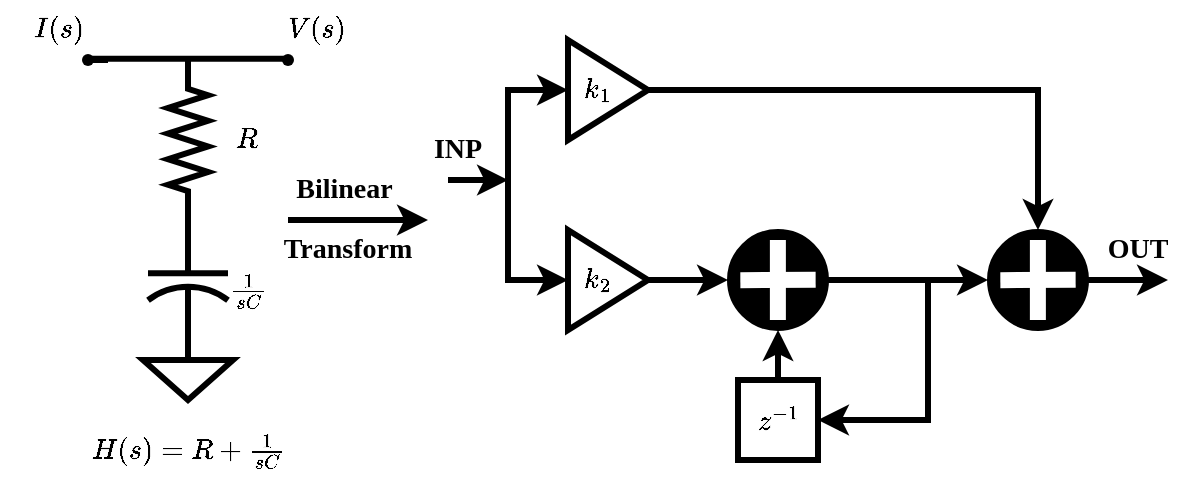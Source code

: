 <mxfile version="24.5.2" type="github">
  <diagram name="Page-1" id="bVHgysNPun7X5iw48nHt">
    <mxGraphModel dx="724" dy="360" grid="1" gridSize="10" guides="1" tooltips="1" connect="1" arrows="1" fold="1" page="1" pageScale="1" pageWidth="827" pageHeight="1169" math="1" shadow="0">
      <root>
        <mxCell id="0" />
        <mxCell id="1" parent="0" />
        <mxCell id="7MlnEK7nIABCVcxeKc2r-1" value="" style="pointerEvents=1;verticalLabelPosition=bottom;shadow=0;dashed=0;align=center;html=1;verticalAlign=top;shape=mxgraph.electrical.resistors.resistor_2;rotation=90;strokeWidth=3;" vertex="1" parent="1">
          <mxGeometry x="160" y="170" width="80" height="20" as="geometry" />
        </mxCell>
        <mxCell id="7MlnEK7nIABCVcxeKc2r-2" value="" style="pointerEvents=1;verticalLabelPosition=bottom;shadow=0;dashed=0;align=center;html=1;verticalAlign=top;shape=mxgraph.electrical.capacitors.capacitor_2;rotation=90;strokeWidth=3;" vertex="1" parent="1">
          <mxGeometry x="166.25" y="230" width="67.5" height="40" as="geometry" />
        </mxCell>
        <mxCell id="7MlnEK7nIABCVcxeKc2r-4" value="" style="pointerEvents=1;verticalLabelPosition=bottom;shadow=0;dashed=0;align=center;html=1;verticalAlign=top;shape=mxgraph.electrical.signal_sources.signal_ground;strokeWidth=3;" vertex="1" parent="1">
          <mxGeometry x="177.5" y="280" width="45" height="30" as="geometry" />
        </mxCell>
        <mxCell id="7MlnEK7nIABCVcxeKc2r-5" value="" style="endArrow=none;html=1;rounded=0;strokeWidth=3;" edge="1" parent="1">
          <mxGeometry width="50" height="50" relative="1" as="geometry">
            <mxPoint x="150" y="139.41" as="sourcePoint" />
            <mxPoint x="250" y="139.41" as="targetPoint" />
          </mxGeometry>
        </mxCell>
        <mxCell id="7MlnEK7nIABCVcxeKc2r-6" value="" style="shape=waypoint;sketch=0;fillStyle=solid;size=6;pointerEvents=1;points=[];fillColor=none;resizable=0;rotatable=0;perimeter=centerPerimeter;snapToPoint=1;" vertex="1" parent="1">
          <mxGeometry x="240" y="130" width="20" height="20" as="geometry" />
        </mxCell>
        <mxCell id="7MlnEK7nIABCVcxeKc2r-8" value="" style="endArrow=none;html=1;rounded=0;strokeWidth=3;" edge="1" parent="1" target="7MlnEK7nIABCVcxeKc2r-7">
          <mxGeometry width="50" height="50" relative="1" as="geometry">
            <mxPoint x="160" y="140" as="sourcePoint" />
            <mxPoint x="260" y="140" as="targetPoint" />
          </mxGeometry>
        </mxCell>
        <mxCell id="7MlnEK7nIABCVcxeKc2r-7" value="" style="shape=waypoint;sketch=0;fillStyle=solid;size=6;pointerEvents=1;points=[];fillColor=none;resizable=0;rotatable=0;perimeter=centerPerimeter;snapToPoint=1;" vertex="1" parent="1">
          <mxGeometry x="140" y="130" width="20" height="20" as="geometry" />
        </mxCell>
        <mxCell id="7MlnEK7nIABCVcxeKc2r-9" value="&lt;font style=&quot;font-size: 14px;&quot; face=&quot;Times New Roman&quot;&gt;&lt;b&gt;\(R\)&lt;/b&gt;&lt;/font&gt;" style="text;html=1;align=center;verticalAlign=middle;whiteSpace=wrap;rounded=0;" vertex="1" parent="1">
          <mxGeometry x="200" y="165" width="60" height="30" as="geometry" />
        </mxCell>
        <mxCell id="7MlnEK7nIABCVcxeKc2r-10" value="\(\frac{1}{sC}\)" style="text;html=1;align=center;verticalAlign=middle;whiteSpace=wrap;rounded=0;" vertex="1" parent="1">
          <mxGeometry x="200" y="240" width="60" height="30" as="geometry" />
        </mxCell>
        <mxCell id="7MlnEK7nIABCVcxeKc2r-11" value="\(I(s)\)" style="text;html=1;align=center;verticalAlign=middle;whiteSpace=wrap;rounded=0;" vertex="1" parent="1">
          <mxGeometry x="106.25" y="110" width="60" height="30" as="geometry" />
        </mxCell>
        <mxCell id="7MlnEK7nIABCVcxeKc2r-12" value="\(V(s)\)" style="text;html=1;align=center;verticalAlign=middle;whiteSpace=wrap;rounded=0;" vertex="1" parent="1">
          <mxGeometry x="233.75" y="110" width="60" height="30" as="geometry" />
        </mxCell>
        <mxCell id="7MlnEK7nIABCVcxeKc2r-13" value="" style="endArrow=classic;html=1;rounded=0;strokeWidth=3;" edge="1" parent="1">
          <mxGeometry width="50" height="50" relative="1" as="geometry">
            <mxPoint x="250" y="220" as="sourcePoint" />
            <mxPoint x="320" y="220" as="targetPoint" />
          </mxGeometry>
        </mxCell>
        <mxCell id="7MlnEK7nIABCVcxeKc2r-14" value="&lt;font style=&quot;font-size: 14px;&quot; face=&quot;Times New Roman&quot;&gt;&lt;b&gt;Bilinear&amp;nbsp;&lt;/b&gt;&lt;/font&gt;" style="text;html=1;align=center;verticalAlign=middle;whiteSpace=wrap;rounded=0;" vertex="1" parent="1">
          <mxGeometry x="250" y="190" width="60" height="30" as="geometry" />
        </mxCell>
        <mxCell id="7MlnEK7nIABCVcxeKc2r-15" value="&lt;font style=&quot;font-size: 14px;&quot; face=&quot;Times New Roman&quot;&gt;&lt;b&gt;Transform&lt;/b&gt;&lt;/font&gt;" style="text;html=1;align=center;verticalAlign=middle;whiteSpace=wrap;rounded=0;" vertex="1" parent="1">
          <mxGeometry x="250" y="220" width="60" height="30" as="geometry" />
        </mxCell>
        <mxCell id="7MlnEK7nIABCVcxeKc2r-16" value="" style="triangle;whiteSpace=wrap;html=1;strokeWidth=3;" vertex="1" parent="1">
          <mxGeometry x="390" y="130" width="40" height="50" as="geometry" />
        </mxCell>
        <mxCell id="7MlnEK7nIABCVcxeKc2r-17" value="" style="triangle;whiteSpace=wrap;html=1;strokeWidth=3;" vertex="1" parent="1">
          <mxGeometry x="390" y="225" width="40" height="50" as="geometry" />
        </mxCell>
        <mxCell id="7MlnEK7nIABCVcxeKc2r-18" value="" style="ellipse;whiteSpace=wrap;html=1;aspect=fixed;fillColor=#000000;" vertex="1" parent="1">
          <mxGeometry x="470" y="225" width="50" height="50" as="geometry" />
        </mxCell>
        <mxCell id="7MlnEK7nIABCVcxeKc2r-19" value="" style="endArrow=none;html=1;rounded=0;strokeColor=#FFFFFF;strokeWidth=8;entryX=0.953;entryY=0.497;entryDx=0;entryDy=0;entryPerimeter=0;" edge="1" parent="1">
          <mxGeometry width="50" height="50" relative="1" as="geometry">
            <mxPoint x="476.17" y="250.08" as="sourcePoint" />
            <mxPoint x="513.82" y="249.93" as="targetPoint" />
          </mxGeometry>
        </mxCell>
        <mxCell id="7MlnEK7nIABCVcxeKc2r-20" value="" style="endArrow=none;html=1;rounded=0;strokeColor=#FFFFFF;strokeWidth=8;entryX=0.5;entryY=0;entryDx=0;entryDy=0;" edge="1" parent="1">
          <mxGeometry width="50" height="50" relative="1" as="geometry">
            <mxPoint x="494.94" y="270" as="sourcePoint" />
            <mxPoint x="494.94" y="230" as="targetPoint" />
          </mxGeometry>
        </mxCell>
        <mxCell id="7MlnEK7nIABCVcxeKc2r-22" value="" style="endArrow=classic;html=1;rounded=0;strokeWidth=3;" edge="1" parent="1" source="7MlnEK7nIABCVcxeKc2r-17">
          <mxGeometry width="50" height="50" relative="1" as="geometry">
            <mxPoint x="420" y="290" as="sourcePoint" />
            <mxPoint x="470" y="250" as="targetPoint" />
          </mxGeometry>
        </mxCell>
        <mxCell id="7MlnEK7nIABCVcxeKc2r-24" value="" style="endArrow=classic;html=1;rounded=0;strokeWidth=3;" edge="1" parent="1">
          <mxGeometry width="50" height="50" relative="1" as="geometry">
            <mxPoint x="330" y="200" as="sourcePoint" />
            <mxPoint x="360" y="200" as="targetPoint" />
          </mxGeometry>
        </mxCell>
        <mxCell id="7MlnEK7nIABCVcxeKc2r-26" value="" style="endArrow=classic;startArrow=classic;html=1;rounded=0;entryX=0;entryY=0.5;entryDx=0;entryDy=0;exitX=0;exitY=0.5;exitDx=0;exitDy=0;strokeWidth=3;" edge="1" parent="1" source="7MlnEK7nIABCVcxeKc2r-17" target="7MlnEK7nIABCVcxeKc2r-16">
          <mxGeometry width="50" height="50" relative="1" as="geometry">
            <mxPoint x="390" y="230" as="sourcePoint" />
            <mxPoint x="440" y="180" as="targetPoint" />
            <Array as="points">
              <mxPoint x="360" y="250" />
              <mxPoint x="360" y="155" />
            </Array>
          </mxGeometry>
        </mxCell>
        <mxCell id="7MlnEK7nIABCVcxeKc2r-27" value="" style="ellipse;whiteSpace=wrap;html=1;aspect=fixed;fillColor=#000000;" vertex="1" parent="1">
          <mxGeometry x="600" y="225" width="50" height="50" as="geometry" />
        </mxCell>
        <mxCell id="7MlnEK7nIABCVcxeKc2r-28" value="" style="endArrow=none;html=1;rounded=0;strokeColor=#FFFFFF;strokeWidth=8;entryX=0.953;entryY=0.497;entryDx=0;entryDy=0;entryPerimeter=0;" edge="1" parent="1">
          <mxGeometry width="50" height="50" relative="1" as="geometry">
            <mxPoint x="606.17" y="250.08" as="sourcePoint" />
            <mxPoint x="643.82" y="249.93" as="targetPoint" />
          </mxGeometry>
        </mxCell>
        <mxCell id="7MlnEK7nIABCVcxeKc2r-29" value="" style="endArrow=none;html=1;rounded=0;strokeColor=#FFFFFF;strokeWidth=8;entryX=0.5;entryY=0;entryDx=0;entryDy=0;" edge="1" parent="1">
          <mxGeometry width="50" height="50" relative="1" as="geometry">
            <mxPoint x="624.94" y="270" as="sourcePoint" />
            <mxPoint x="624.94" y="230" as="targetPoint" />
          </mxGeometry>
        </mxCell>
        <mxCell id="7MlnEK7nIABCVcxeKc2r-30" value="" style="rounded=0;whiteSpace=wrap;html=1;strokeWidth=3;" vertex="1" parent="1">
          <mxGeometry x="475" y="300" width="40" height="40" as="geometry" />
        </mxCell>
        <mxCell id="7MlnEK7nIABCVcxeKc2r-31" value="\(z^{-1}\)" style="text;html=1;align=center;verticalAlign=middle;whiteSpace=wrap;rounded=0;strokeWidth=3;" vertex="1" parent="1">
          <mxGeometry x="480" y="305" width="30" height="30" as="geometry" />
        </mxCell>
        <mxCell id="7MlnEK7nIABCVcxeKc2r-32" value="" style="endArrow=classic;html=1;rounded=0;entryX=0.5;entryY=0;entryDx=0;entryDy=0;exitX=1;exitY=0.5;exitDx=0;exitDy=0;strokeWidth=3;" edge="1" parent="1" source="7MlnEK7nIABCVcxeKc2r-16" target="7MlnEK7nIABCVcxeKc2r-27">
          <mxGeometry width="50" height="50" relative="1" as="geometry">
            <mxPoint x="330" y="230" as="sourcePoint" />
            <mxPoint x="380" y="180" as="targetPoint" />
            <Array as="points">
              <mxPoint x="625" y="155" />
            </Array>
          </mxGeometry>
        </mxCell>
        <mxCell id="7MlnEK7nIABCVcxeKc2r-34" value="" style="endArrow=classic;html=1;rounded=0;entryX=0;entryY=0.5;entryDx=0;entryDy=0;exitX=1;exitY=0.5;exitDx=0;exitDy=0;strokeWidth=3;" edge="1" parent="1" source="7MlnEK7nIABCVcxeKc2r-18" target="7MlnEK7nIABCVcxeKc2r-27">
          <mxGeometry width="50" height="50" relative="1" as="geometry">
            <mxPoint x="330" y="230" as="sourcePoint" />
            <mxPoint x="380" y="180" as="targetPoint" />
          </mxGeometry>
        </mxCell>
        <mxCell id="7MlnEK7nIABCVcxeKc2r-35" value="" style="endArrow=classic;html=1;rounded=0;entryX=0.5;entryY=1;entryDx=0;entryDy=0;exitX=0.5;exitY=0;exitDx=0;exitDy=0;strokeWidth=3;" edge="1" parent="1" source="7MlnEK7nIABCVcxeKc2r-30" target="7MlnEK7nIABCVcxeKc2r-18">
          <mxGeometry width="50" height="50" relative="1" as="geometry">
            <mxPoint x="330" y="230" as="sourcePoint" />
            <mxPoint x="380" y="180" as="targetPoint" />
          </mxGeometry>
        </mxCell>
        <mxCell id="7MlnEK7nIABCVcxeKc2r-36" value="" style="endArrow=classic;html=1;rounded=0;entryX=1;entryY=0.5;entryDx=0;entryDy=0;strokeWidth=3;" edge="1" parent="1" target="7MlnEK7nIABCVcxeKc2r-30">
          <mxGeometry width="50" height="50" relative="1" as="geometry">
            <mxPoint x="570" y="250" as="sourcePoint" />
            <mxPoint x="380" y="180" as="targetPoint" />
            <Array as="points">
              <mxPoint x="570" y="320" />
            </Array>
          </mxGeometry>
        </mxCell>
        <mxCell id="7MlnEK7nIABCVcxeKc2r-37" value="\(k_1\)" style="text;html=1;align=center;verticalAlign=middle;whiteSpace=wrap;rounded=0;" vertex="1" parent="1">
          <mxGeometry x="390" y="140" width="30" height="30" as="geometry" />
        </mxCell>
        <mxCell id="7MlnEK7nIABCVcxeKc2r-38" value="\(k_2\)" style="text;html=1;align=center;verticalAlign=middle;whiteSpace=wrap;rounded=0;" vertex="1" parent="1">
          <mxGeometry x="390" y="235" width="30" height="30" as="geometry" />
        </mxCell>
        <mxCell id="7MlnEK7nIABCVcxeKc2r-39" value="" style="endArrow=classic;html=1;rounded=0;exitX=1;exitY=0.5;exitDx=0;exitDy=0;strokeWidth=3;" edge="1" parent="1" source="7MlnEK7nIABCVcxeKc2r-27">
          <mxGeometry width="50" height="50" relative="1" as="geometry">
            <mxPoint x="330" y="230" as="sourcePoint" />
            <mxPoint x="690" y="250" as="targetPoint" />
          </mxGeometry>
        </mxCell>
        <mxCell id="7MlnEK7nIABCVcxeKc2r-40" value="\(H(s) = R + \frac{1}{sC}\)" style="text;html=1;align=center;verticalAlign=middle;whiteSpace=wrap;rounded=0;" vertex="1" parent="1">
          <mxGeometry x="150" y="320" width="100" height="30" as="geometry" />
        </mxCell>
        <mxCell id="7MlnEK7nIABCVcxeKc2r-41" value="&lt;font style=&quot;font-size: 14px;&quot; face=&quot;Times New Roman&quot;&gt;&lt;b&gt;INP&lt;/b&gt;&lt;/font&gt;" style="text;html=1;align=center;verticalAlign=middle;whiteSpace=wrap;rounded=0;" vertex="1" parent="1">
          <mxGeometry x="320" y="170" width="30" height="30" as="geometry" />
        </mxCell>
        <mxCell id="7MlnEK7nIABCVcxeKc2r-42" value="&lt;font style=&quot;font-size: 14px;&quot; face=&quot;Times New Roman&quot;&gt;&lt;b&gt;OUT&lt;/b&gt;&lt;/font&gt;" style="text;html=1;align=center;verticalAlign=middle;whiteSpace=wrap;rounded=0;" vertex="1" parent="1">
          <mxGeometry x="660" y="220" width="30" height="30" as="geometry" />
        </mxCell>
      </root>
    </mxGraphModel>
  </diagram>
</mxfile>
